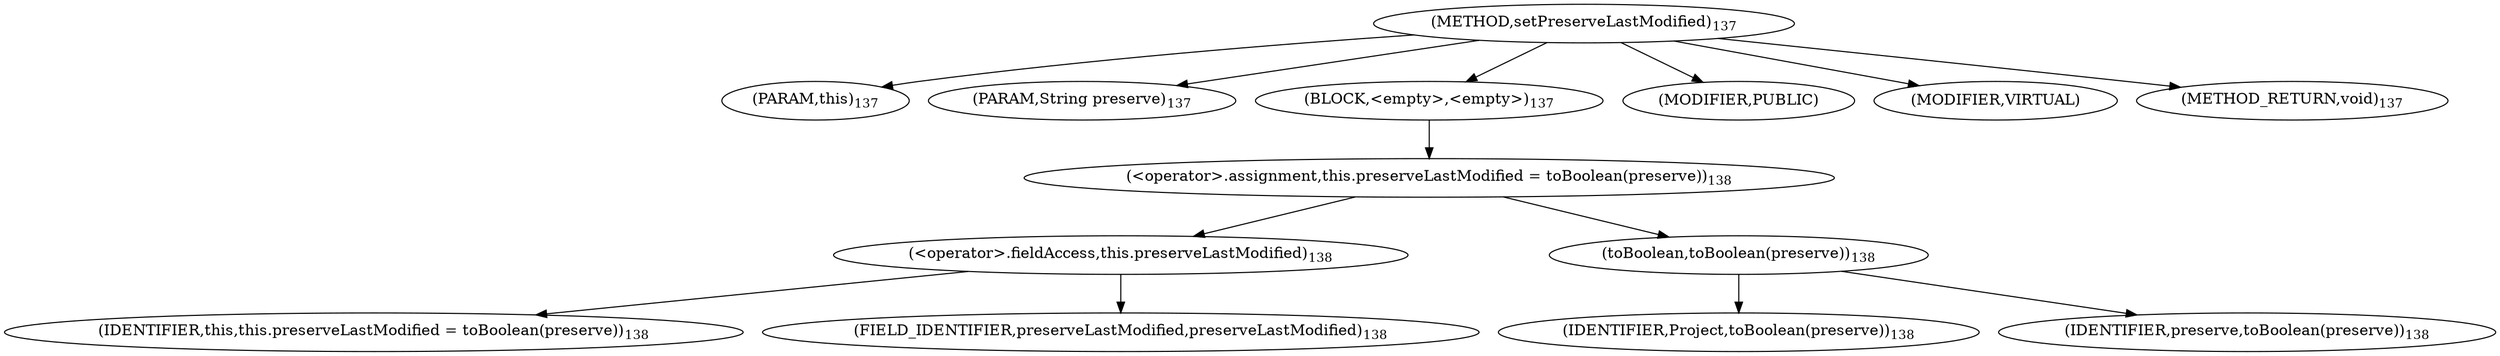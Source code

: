 digraph "setPreserveLastModified" {  
"262" [label = <(METHOD,setPreserveLastModified)<SUB>137</SUB>> ]
"263" [label = <(PARAM,this)<SUB>137</SUB>> ]
"264" [label = <(PARAM,String preserve)<SUB>137</SUB>> ]
"265" [label = <(BLOCK,&lt;empty&gt;,&lt;empty&gt;)<SUB>137</SUB>> ]
"266" [label = <(&lt;operator&gt;.assignment,this.preserveLastModified = toBoolean(preserve))<SUB>138</SUB>> ]
"267" [label = <(&lt;operator&gt;.fieldAccess,this.preserveLastModified)<SUB>138</SUB>> ]
"268" [label = <(IDENTIFIER,this,this.preserveLastModified = toBoolean(preserve))<SUB>138</SUB>> ]
"269" [label = <(FIELD_IDENTIFIER,preserveLastModified,preserveLastModified)<SUB>138</SUB>> ]
"270" [label = <(toBoolean,toBoolean(preserve))<SUB>138</SUB>> ]
"271" [label = <(IDENTIFIER,Project,toBoolean(preserve))<SUB>138</SUB>> ]
"272" [label = <(IDENTIFIER,preserve,toBoolean(preserve))<SUB>138</SUB>> ]
"273" [label = <(MODIFIER,PUBLIC)> ]
"274" [label = <(MODIFIER,VIRTUAL)> ]
"275" [label = <(METHOD_RETURN,void)<SUB>137</SUB>> ]
  "262" -> "263" 
  "262" -> "264" 
  "262" -> "265" 
  "262" -> "273" 
  "262" -> "274" 
  "262" -> "275" 
  "265" -> "266" 
  "266" -> "267" 
  "266" -> "270" 
  "267" -> "268" 
  "267" -> "269" 
  "270" -> "271" 
  "270" -> "272" 
}
